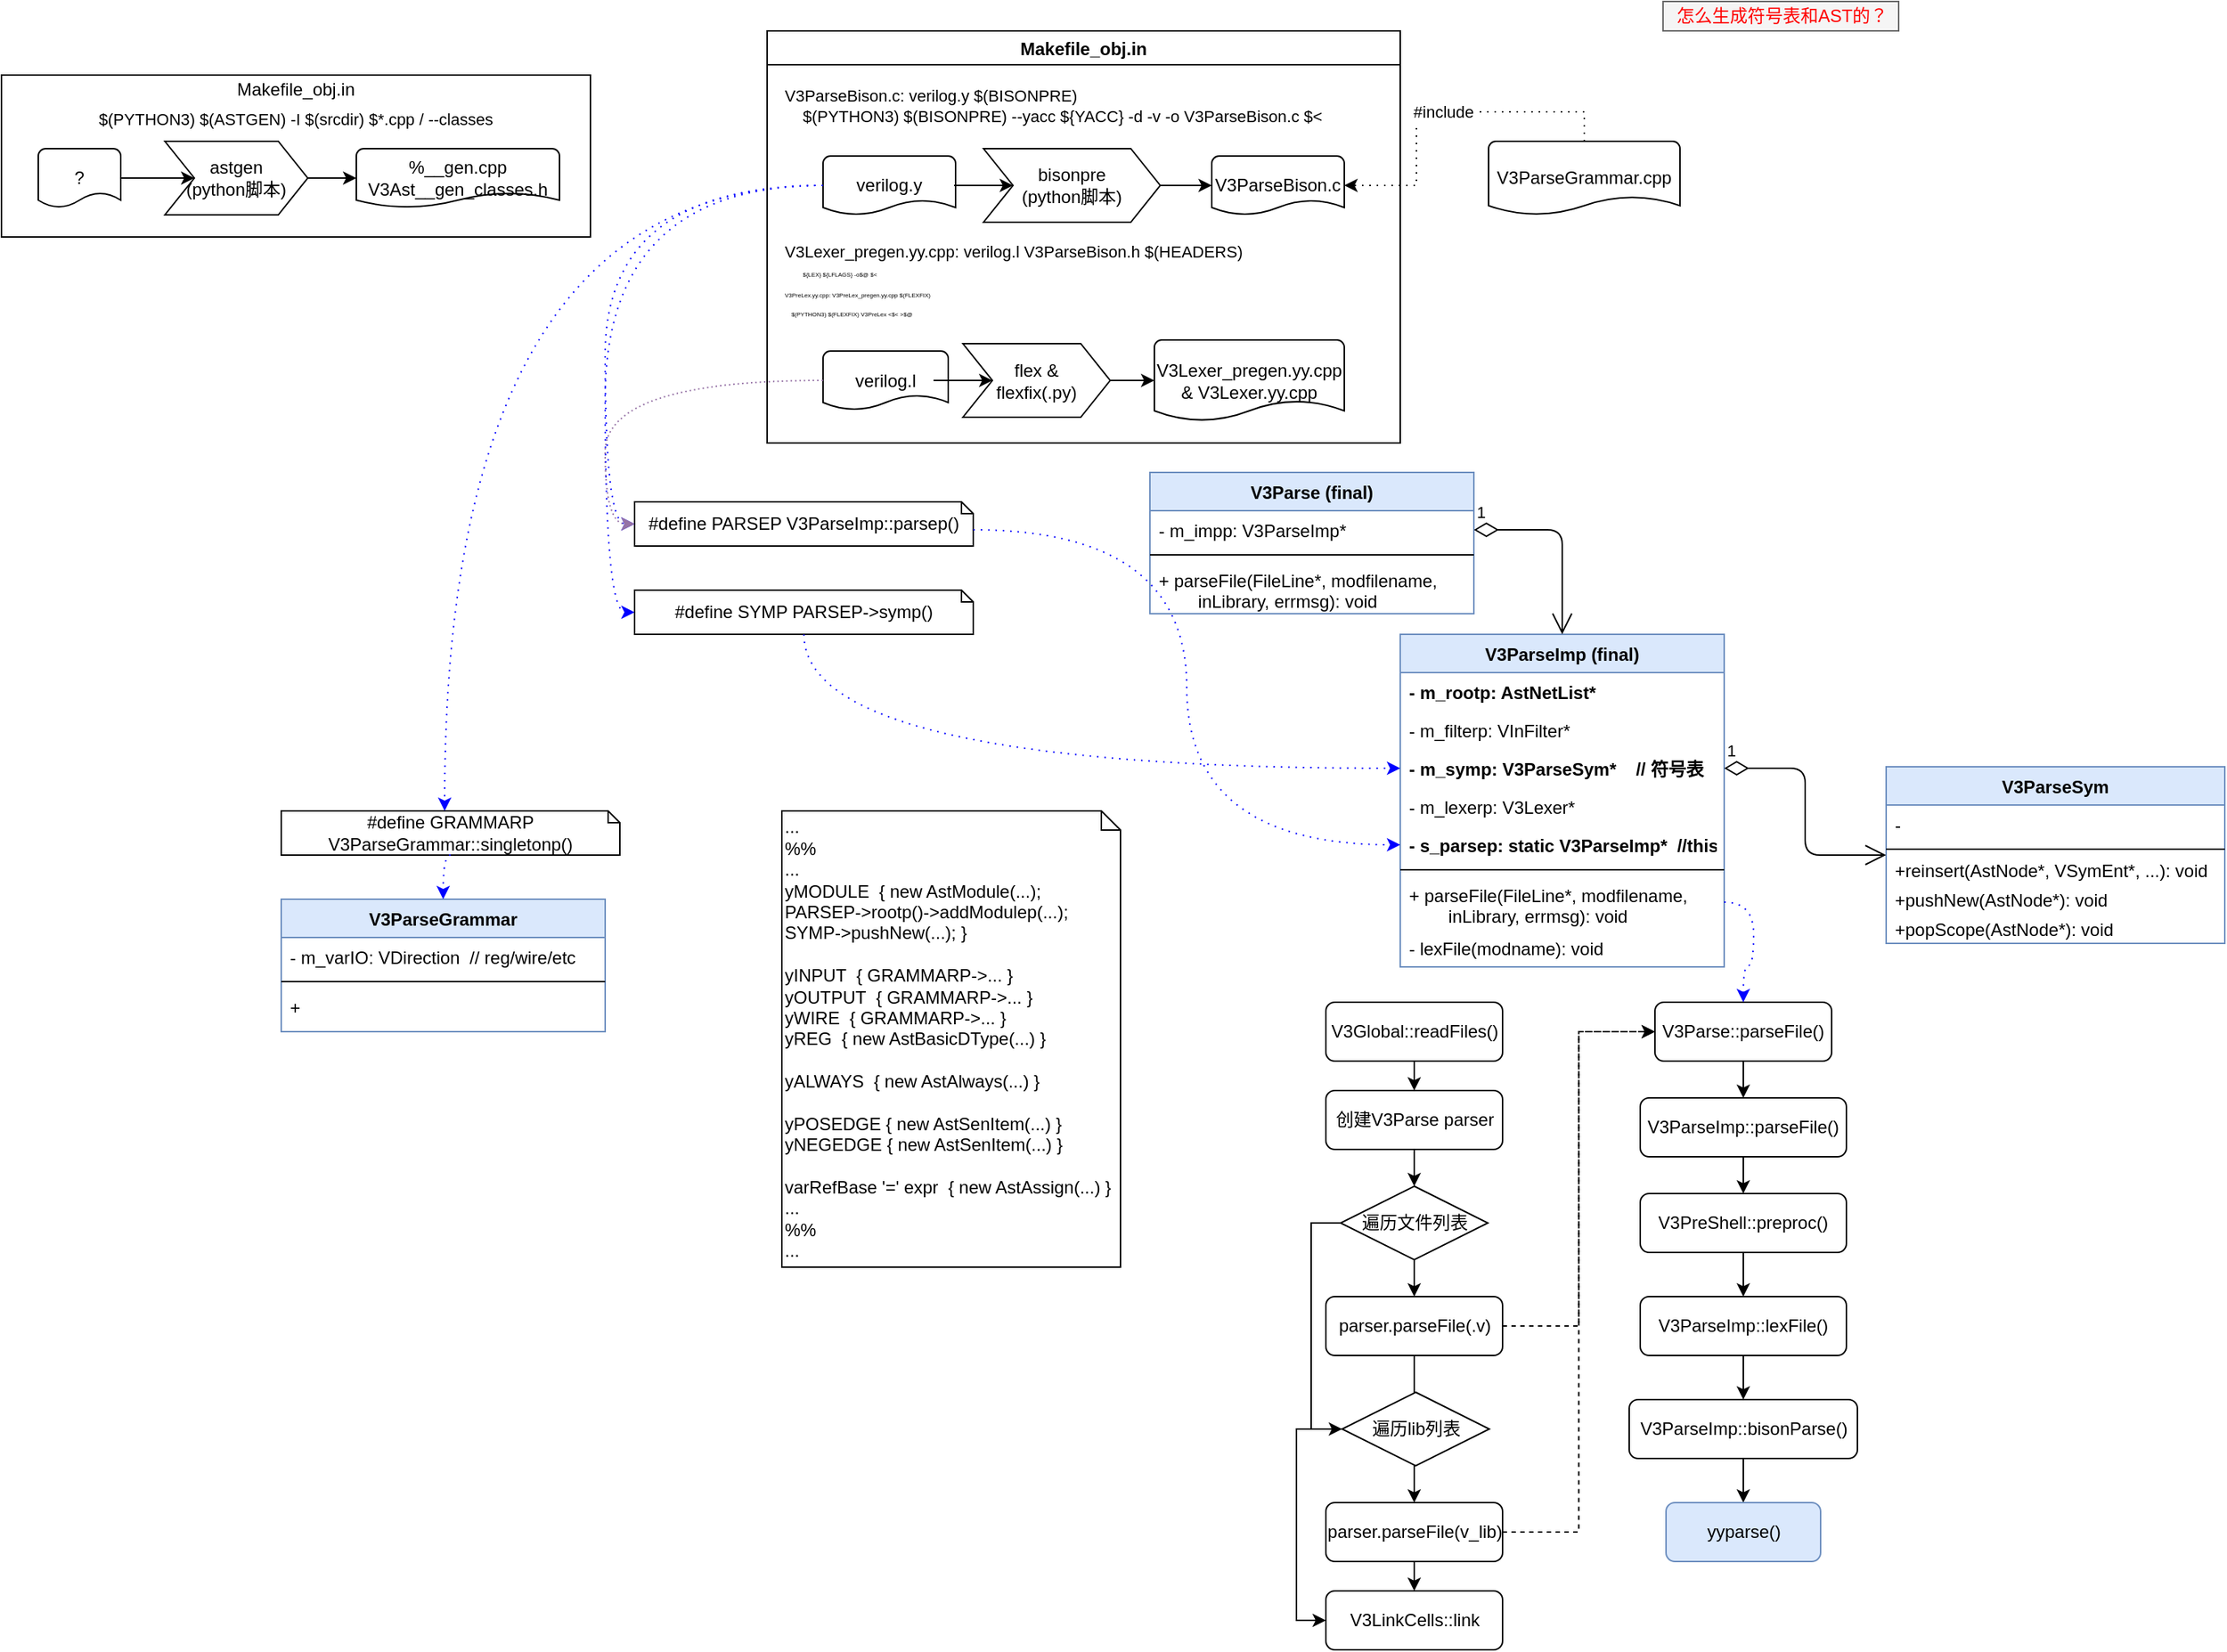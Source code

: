 <mxfile version="14.6.13" type="github">
  <diagram id="mlnZNj9UvRsB5_0IYkUG" name="第 1 页">
    <mxGraphModel dx="2635" dy="526" grid="1" gridSize="10" guides="1" tooltips="1" connect="1" arrows="1" fold="1" page="1" pageScale="1" pageWidth="827" pageHeight="1169" math="0" shadow="0">
      <root>
        <mxCell id="0" />
        <mxCell id="1" parent="0" />
        <mxCell id="E3upAqpC8sBwu24lGrVW-2" style="edgeStyle=orthogonalEdgeStyle;rounded=0;jumpSize=6;orthogonalLoop=1;jettySize=auto;html=1;exitX=0.5;exitY=1;exitDx=0;exitDy=0;entryX=0.5;entryY=0;entryDx=0;entryDy=0;strokeWidth=1;" edge="1" parent="1" source="E3upAqpC8sBwu24lGrVW-3" target="E3upAqpC8sBwu24lGrVW-5">
          <mxGeometry relative="1" as="geometry" />
        </mxCell>
        <mxCell id="E3upAqpC8sBwu24lGrVW-3" value="V3Global::readFiles()" style="rounded=1;whiteSpace=wrap;html=1;fontSize=12;glass=0;strokeWidth=1;shadow=0;" vertex="1" parent="1">
          <mxGeometry x="-420.5" y="690" width="120" height="40" as="geometry" />
        </mxCell>
        <mxCell id="E3upAqpC8sBwu24lGrVW-4" style="edgeStyle=orthogonalEdgeStyle;rounded=0;jumpSize=6;orthogonalLoop=1;jettySize=auto;html=1;exitX=0.5;exitY=1;exitDx=0;exitDy=0;entryX=0.5;entryY=0;entryDx=0;entryDy=0;strokeWidth=1;exitPerimeter=0;" edge="1" parent="1" source="E3upAqpC8sBwu24lGrVW-51" target="E3upAqpC8sBwu24lGrVW-7">
          <mxGeometry relative="1" as="geometry" />
        </mxCell>
        <mxCell id="E3upAqpC8sBwu24lGrVW-52" style="edgeStyle=orthogonalEdgeStyle;rounded=0;orthogonalLoop=1;jettySize=auto;html=1;entryX=0.5;entryY=0;entryDx=0;entryDy=0;entryPerimeter=0;" edge="1" parent="1" source="E3upAqpC8sBwu24lGrVW-5" target="E3upAqpC8sBwu24lGrVW-51">
          <mxGeometry relative="1" as="geometry" />
        </mxCell>
        <mxCell id="E3upAqpC8sBwu24lGrVW-5" value="创建V3Parse parser" style="rounded=1;whiteSpace=wrap;html=1;fontSize=12;glass=0;strokeWidth=1;shadow=0;" vertex="1" parent="1">
          <mxGeometry x="-420.5" y="750" width="120" height="40" as="geometry" />
        </mxCell>
        <mxCell id="E3upAqpC8sBwu24lGrVW-6" style="edgeStyle=orthogonalEdgeStyle;rounded=0;jumpSize=6;orthogonalLoop=1;jettySize=auto;html=1;exitX=0.5;exitY=1;exitDx=0;exitDy=0;entryX=0.5;entryY=0;entryDx=0;entryDy=0;strokeWidth=1;" edge="1" parent="1" source="E3upAqpC8sBwu24lGrVW-7" target="E3upAqpC8sBwu24lGrVW-9">
          <mxGeometry relative="1" as="geometry" />
        </mxCell>
        <mxCell id="E3upAqpC8sBwu24lGrVW-7" value="parser.parseFile(.v)" style="rounded=1;whiteSpace=wrap;html=1;fontSize=12;glass=0;strokeWidth=1;shadow=0;" vertex="1" parent="1">
          <mxGeometry x="-420.5" y="890" width="120" height="40" as="geometry" />
        </mxCell>
        <mxCell id="E3upAqpC8sBwu24lGrVW-8" style="edgeStyle=orthogonalEdgeStyle;rounded=0;jumpSize=6;orthogonalLoop=1;jettySize=auto;html=1;exitX=0.5;exitY=1;exitDx=0;exitDy=0;entryX=0.5;entryY=0;entryDx=0;entryDy=0;strokeWidth=1;" edge="1" parent="1" source="E3upAqpC8sBwu24lGrVW-9" target="E3upAqpC8sBwu24lGrVW-10">
          <mxGeometry relative="1" as="geometry" />
        </mxCell>
        <mxCell id="E3upAqpC8sBwu24lGrVW-9" value="parser.parseFile(v_lib)" style="rounded=1;whiteSpace=wrap;html=1;fontSize=12;glass=0;strokeWidth=1;shadow=0;" vertex="1" parent="1">
          <mxGeometry x="-420.5" y="1030" width="120" height="40" as="geometry" />
        </mxCell>
        <mxCell id="E3upAqpC8sBwu24lGrVW-10" value="V3LinkCells::link" style="rounded=1;whiteSpace=wrap;html=1;fontSize=12;glass=0;strokeWidth=1;shadow=0;" vertex="1" parent="1">
          <mxGeometry x="-420.5" y="1090" width="120" height="40" as="geometry" />
        </mxCell>
        <mxCell id="E3upAqpC8sBwu24lGrVW-11" style="edgeStyle=orthogonalEdgeStyle;rounded=0;jumpSize=6;orthogonalLoop=1;jettySize=auto;html=1;exitX=0.5;exitY=1;exitDx=0;exitDy=0;entryX=0.5;entryY=0;entryDx=0;entryDy=0;strokeWidth=1;" edge="1" parent="1" source="E3upAqpC8sBwu24lGrVW-12" target="E3upAqpC8sBwu24lGrVW-14">
          <mxGeometry relative="1" as="geometry" />
        </mxCell>
        <mxCell id="E3upAqpC8sBwu24lGrVW-12" value="V3Parse::parseFile()" style="rounded=1;whiteSpace=wrap;html=1;fontSize=12;glass=0;strokeWidth=1;shadow=0;" vertex="1" parent="1">
          <mxGeometry x="-197" y="690" width="120" height="40" as="geometry" />
        </mxCell>
        <mxCell id="E3upAqpC8sBwu24lGrVW-13" style="edgeStyle=orthogonalEdgeStyle;rounded=0;jumpSize=6;orthogonalLoop=1;jettySize=auto;html=1;exitX=0.5;exitY=1;exitDx=0;exitDy=0;entryX=0.5;entryY=0;entryDx=0;entryDy=0;strokeWidth=1;" edge="1" parent="1" source="E3upAqpC8sBwu24lGrVW-14" target="E3upAqpC8sBwu24lGrVW-18">
          <mxGeometry relative="1" as="geometry" />
        </mxCell>
        <mxCell id="E3upAqpC8sBwu24lGrVW-14" value="V3ParseImp::parseFile()" style="rounded=1;whiteSpace=wrap;html=1;fontSize=12;glass=0;strokeWidth=1;shadow=0;" vertex="1" parent="1">
          <mxGeometry x="-207" y="755" width="140" height="40" as="geometry" />
        </mxCell>
        <mxCell id="E3upAqpC8sBwu24lGrVW-15" style="edgeStyle=orthogonalEdgeStyle;rounded=0;orthogonalLoop=1;jettySize=auto;html=1;exitX=1;exitY=0.5;exitDx=0;exitDy=0;entryX=0;entryY=0.5;entryDx=0;entryDy=0;dashed=1;strokeWidth=1;jumpSize=6;" edge="1" parent="1" source="E3upAqpC8sBwu24lGrVW-7" target="E3upAqpC8sBwu24lGrVW-12">
          <mxGeometry relative="1" as="geometry">
            <mxPoint x="1.5" y="1360" as="sourcePoint" />
            <mxPoint x="16.5" y="1705" as="targetPoint" />
          </mxGeometry>
        </mxCell>
        <mxCell id="E3upAqpC8sBwu24lGrVW-16" style="edgeStyle=orthogonalEdgeStyle;rounded=0;orthogonalLoop=1;jettySize=auto;html=1;exitX=1;exitY=0.5;exitDx=0;exitDy=0;entryX=0;entryY=0.5;entryDx=0;entryDy=0;dashed=1;strokeWidth=1;jumpSize=6;" edge="1" parent="1" source="E3upAqpC8sBwu24lGrVW-9" target="E3upAqpC8sBwu24lGrVW-12">
          <mxGeometry relative="1" as="geometry">
            <mxPoint x="121.5" y="1425" as="sourcePoint" />
            <mxPoint x="121.5" y="1665" as="targetPoint" />
          </mxGeometry>
        </mxCell>
        <mxCell id="E3upAqpC8sBwu24lGrVW-17" style="edgeStyle=orthogonalEdgeStyle;rounded=0;jumpSize=6;orthogonalLoop=1;jettySize=auto;html=1;exitX=0.5;exitY=1;exitDx=0;exitDy=0;entryX=0.5;entryY=0;entryDx=0;entryDy=0;strokeWidth=1;" edge="1" parent="1" source="E3upAqpC8sBwu24lGrVW-18" target="E3upAqpC8sBwu24lGrVW-20">
          <mxGeometry relative="1" as="geometry" />
        </mxCell>
        <mxCell id="E3upAqpC8sBwu24lGrVW-18" value="V3PreShell::preproc()" style="rounded=1;whiteSpace=wrap;html=1;fontSize=12;glass=0;strokeWidth=1;shadow=0;" vertex="1" parent="1">
          <mxGeometry x="-207" y="820" width="140" height="40" as="geometry" />
        </mxCell>
        <mxCell id="E3upAqpC8sBwu24lGrVW-19" style="edgeStyle=orthogonalEdgeStyle;rounded=0;jumpSize=6;orthogonalLoop=1;jettySize=auto;html=1;exitX=0.5;exitY=1;exitDx=0;exitDy=0;entryX=0.5;entryY=0;entryDx=0;entryDy=0;strokeWidth=1;" edge="1" parent="1" source="E3upAqpC8sBwu24lGrVW-20" target="E3upAqpC8sBwu24lGrVW-22">
          <mxGeometry relative="1" as="geometry" />
        </mxCell>
        <mxCell id="E3upAqpC8sBwu24lGrVW-20" value="V3ParseImp::lexFile()" style="rounded=1;whiteSpace=wrap;html=1;fontSize=12;glass=0;strokeWidth=1;shadow=0;" vertex="1" parent="1">
          <mxGeometry x="-207" y="890" width="140" height="40" as="geometry" />
        </mxCell>
        <mxCell id="E3upAqpC8sBwu24lGrVW-21" style="edgeStyle=orthogonalEdgeStyle;rounded=0;jumpSize=6;orthogonalLoop=1;jettySize=auto;html=1;exitX=0.5;exitY=1;exitDx=0;exitDy=0;entryX=0.5;entryY=0;entryDx=0;entryDy=0;strokeWidth=1;" edge="1" parent="1" source="E3upAqpC8sBwu24lGrVW-22" target="E3upAqpC8sBwu24lGrVW-23">
          <mxGeometry relative="1" as="geometry" />
        </mxCell>
        <mxCell id="E3upAqpC8sBwu24lGrVW-22" value="V3ParseImp::bisonParse()" style="rounded=1;whiteSpace=wrap;html=1;fontSize=12;glass=0;strokeWidth=1;shadow=0;" vertex="1" parent="1">
          <mxGeometry x="-214.5" y="960" width="155" height="40" as="geometry" />
        </mxCell>
        <mxCell id="E3upAqpC8sBwu24lGrVW-23" value="yyparse()" style="rounded=1;whiteSpace=wrap;html=1;fontSize=12;glass=0;strokeWidth=1;shadow=0;fillColor=#dae8fc;strokeColor=#6c8ebf;" vertex="1" parent="1">
          <mxGeometry x="-189.5" y="1030" width="105" height="40" as="geometry" />
        </mxCell>
        <mxCell id="E3upAqpC8sBwu24lGrVW-29" value="#include" style="edgeStyle=orthogonalEdgeStyle;rounded=0;jumpSize=6;orthogonalLoop=1;jettySize=auto;html=1;strokeWidth=1;exitX=0.5;exitY=0;exitDx=0;exitDy=0;exitPerimeter=0;dashed=1;dashPattern=1 4;" edge="1" parent="1" source="E3upAqpC8sBwu24lGrVW-31" target="E3upAqpC8sBwu24lGrVW-30">
          <mxGeometry relative="1" as="geometry">
            <mxPoint x="471" y="840" as="sourcePoint" />
          </mxGeometry>
        </mxCell>
        <mxCell id="E3upAqpC8sBwu24lGrVW-31" value="V3ParseGrammar.cpp" style="strokeWidth=1;html=1;shape=mxgraph.flowchart.document2;whiteSpace=wrap;size=0.25;" vertex="1" parent="1">
          <mxGeometry x="-310" y="105" width="130" height="50" as="geometry" />
        </mxCell>
        <mxCell id="E3upAqpC8sBwu24lGrVW-33" value="怎么生成符号表和AST的？" style="text;html=1;align=center;verticalAlign=middle;resizable=0;points=[];autosize=1;strokeColor=#666666;fillColor=#f5f5f5;fontColor=#FF0000;" vertex="1" parent="1">
          <mxGeometry x="-191.5" y="10" width="160" height="20" as="geometry" />
        </mxCell>
        <mxCell id="E3upAqpC8sBwu24lGrVW-43" value="" style="rounded=0;whiteSpace=wrap;html=1;strokeWidth=1;" vertex="1" parent="1">
          <mxGeometry x="-1320" y="60" width="400" height="110" as="geometry" />
        </mxCell>
        <mxCell id="E3upAqpC8sBwu24lGrVW-44" value="" style="edgeStyle=orthogonalEdgeStyle;rounded=0;jumpSize=6;orthogonalLoop=1;jettySize=auto;html=1;strokeWidth=1;" edge="1" parent="1" source="E3upAqpC8sBwu24lGrVW-45" target="E3upAqpC8sBwu24lGrVW-48">
          <mxGeometry relative="1" as="geometry" />
        </mxCell>
        <mxCell id="E3upAqpC8sBwu24lGrVW-45" value="?" style="strokeWidth=1;html=1;shape=mxgraph.flowchart.document2;whiteSpace=wrap;size=0.25;" vertex="1" parent="1">
          <mxGeometry x="-1295" y="110" width="56" height="40" as="geometry" />
        </mxCell>
        <mxCell id="E3upAqpC8sBwu24lGrVW-46" value="Makefile_obj.in" style="text;html=1;strokeColor=none;fillColor=none;align=center;verticalAlign=middle;whiteSpace=wrap;rounded=0;" vertex="1" parent="1">
          <mxGeometry x="-1165" y="60" width="90" height="20" as="geometry" />
        </mxCell>
        <mxCell id="E3upAqpC8sBwu24lGrVW-47" value="" style="edgeStyle=orthogonalEdgeStyle;rounded=0;jumpSize=6;orthogonalLoop=1;jettySize=auto;html=1;strokeWidth=1;" edge="1" parent="1" source="E3upAqpC8sBwu24lGrVW-48" target="E3upAqpC8sBwu24lGrVW-49">
          <mxGeometry relative="1" as="geometry" />
        </mxCell>
        <mxCell id="E3upAqpC8sBwu24lGrVW-48" value="&lt;span&gt;astgen&lt;/span&gt;&lt;br&gt;&lt;span&gt;(python脚本)&lt;/span&gt;" style="shape=step;perimeter=stepPerimeter;whiteSpace=wrap;html=1;fixedSize=1;strokeWidth=1;" vertex="1" parent="1">
          <mxGeometry x="-1209" y="105" width="97" height="50" as="geometry" />
        </mxCell>
        <mxCell id="E3upAqpC8sBwu24lGrVW-49" value="%__gen.cpp&lt;br&gt;V3Ast__gen_classes.h" style="strokeWidth=1;html=1;shape=mxgraph.flowchart.document2;whiteSpace=wrap;size=0.25;" vertex="1" parent="1">
          <mxGeometry x="-1079" y="110" width="138" height="40" as="geometry" />
        </mxCell>
        <mxCell id="E3upAqpC8sBwu24lGrVW-50" value="&lt;font style=&quot;font-size: 11px&quot;&gt;$(PYTHON3) $(ASTGEN) -I $(srcdir) $*.cpp / --classes&lt;/font&gt;" style="text;whiteSpace=wrap;html=1;fontSize=4;verticalAlign=middle;align=center;" vertex="1" parent="1">
          <mxGeometry x="-1317" y="80" width="394" height="20" as="geometry" />
        </mxCell>
        <mxCell id="E3upAqpC8sBwu24lGrVW-53" style="edgeStyle=orthogonalEdgeStyle;rounded=0;orthogonalLoop=1;jettySize=auto;html=1;exitX=0;exitY=0.5;exitDx=0;exitDy=0;exitPerimeter=0;entryX=0;entryY=0.5;entryDx=0;entryDy=0;startArrow=none;" edge="1" parent="1" source="E3upAqpC8sBwu24lGrVW-54" target="E3upAqpC8sBwu24lGrVW-10">
          <mxGeometry relative="1" as="geometry" />
        </mxCell>
        <mxCell id="E3upAqpC8sBwu24lGrVW-56" style="edgeStyle=orthogonalEdgeStyle;rounded=0;orthogonalLoop=1;jettySize=auto;html=1;entryX=0;entryY=0.5;entryDx=0;entryDy=0;entryPerimeter=0;exitX=0;exitY=0.5;exitDx=0;exitDy=0;exitPerimeter=0;" edge="1" parent="1" source="E3upAqpC8sBwu24lGrVW-51" target="E3upAqpC8sBwu24lGrVW-54">
          <mxGeometry relative="1" as="geometry" />
        </mxCell>
        <mxCell id="E3upAqpC8sBwu24lGrVW-51" value="遍历文件列表" style="strokeWidth=1;html=1;shape=mxgraph.flowchart.decision;whiteSpace=wrap;" vertex="1" parent="1">
          <mxGeometry x="-410.5" y="815" width="100" height="50" as="geometry" />
        </mxCell>
        <mxCell id="E3upAqpC8sBwu24lGrVW-54" value="遍历lib列表" style="strokeWidth=1;html=1;shape=mxgraph.flowchart.decision;whiteSpace=wrap;" vertex="1" parent="1">
          <mxGeometry x="-409.5" y="955" width="100" height="50" as="geometry" />
        </mxCell>
        <mxCell id="E3upAqpC8sBwu24lGrVW-57" value="V3ParseImp (final)" style="swimlane;fontStyle=1;align=center;verticalAlign=top;childLayout=stackLayout;horizontal=1;startSize=26;horizontalStack=0;resizeParent=1;resizeParentMax=0;resizeLast=0;collapsible=1;marginBottom=0;fillColor=#dae8fc;strokeColor=#6c8ebf;" vertex="1" parent="1">
          <mxGeometry x="-370" y="440" width="220" height="226" as="geometry">
            <mxRectangle x="-276.5" y="404" width="140" height="26" as="alternateBounds" />
          </mxGeometry>
        </mxCell>
        <mxCell id="E3upAqpC8sBwu24lGrVW-58" value="- m_rootp: AstNetList*" style="text;strokeColor=none;fillColor=none;align=left;verticalAlign=middle;spacingLeft=4;spacingRight=4;overflow=hidden;rotatable=0;points=[[0,0.5],[1,0.5]];portConstraint=eastwest;fontStyle=1" vertex="1" parent="E3upAqpC8sBwu24lGrVW-57">
          <mxGeometry y="26" width="220" height="26" as="geometry" />
        </mxCell>
        <mxCell id="E3upAqpC8sBwu24lGrVW-65" value="- m_filterp: VInFilter*" style="text;strokeColor=none;fillColor=none;align=left;verticalAlign=middle;spacingLeft=4;spacingRight=4;overflow=hidden;rotatable=0;points=[[0,0.5],[1,0.5]];portConstraint=eastwest;" vertex="1" parent="E3upAqpC8sBwu24lGrVW-57">
          <mxGeometry y="52" width="220" height="26" as="geometry" />
        </mxCell>
        <mxCell id="E3upAqpC8sBwu24lGrVW-64" value="- m_symp: V3ParseSym*    // 符号表" style="text;strokeColor=none;fillColor=none;align=left;verticalAlign=top;spacingLeft=4;spacingRight=4;overflow=hidden;rotatable=0;points=[[0,0.5],[1,0.5]];portConstraint=eastwest;fontStyle=1" vertex="1" parent="E3upAqpC8sBwu24lGrVW-57">
          <mxGeometry y="78" width="220" height="26" as="geometry" />
        </mxCell>
        <mxCell id="E3upAqpC8sBwu24lGrVW-59" value="- m_lexerp: V3Lexer*" style="text;strokeColor=none;fillColor=none;align=left;verticalAlign=middle;spacingLeft=4;spacingRight=4;overflow=hidden;rotatable=0;points=[[0,0.5],[1,0.5]];portConstraint=eastwest;" vertex="1" parent="E3upAqpC8sBwu24lGrVW-57">
          <mxGeometry y="104" width="220" height="26" as="geometry" />
        </mxCell>
        <mxCell id="E3upAqpC8sBwu24lGrVW-66" value="- s_parsep: static V3ParseImp*  //this" style="text;strokeColor=none;fillColor=none;align=left;verticalAlign=middle;spacingLeft=4;spacingRight=4;overflow=hidden;rotatable=0;points=[[0,0.5],[1,0.5]];portConstraint=eastwest;fontStyle=1" vertex="1" parent="E3upAqpC8sBwu24lGrVW-57">
          <mxGeometry y="130" width="220" height="26" as="geometry" />
        </mxCell>
        <mxCell id="E3upAqpC8sBwu24lGrVW-60" value="" style="line;strokeWidth=1;fillColor=none;align=left;verticalAlign=middle;spacingTop=-1;spacingLeft=3;spacingRight=3;rotatable=0;labelPosition=right;points=[];portConstraint=eastwest;" vertex="1" parent="E3upAqpC8sBwu24lGrVW-57">
          <mxGeometry y="156" width="220" height="8" as="geometry" />
        </mxCell>
        <mxCell id="E3upAqpC8sBwu24lGrVW-61" value="+ parseFile(FileLine*, modfilename, &#xa;        inLibrary, errmsg): void" style="text;strokeColor=none;fillColor=none;align=left;verticalAlign=top;spacingLeft=4;spacingRight=4;overflow=hidden;rotatable=0;points=[[0,0.5],[1,0.5]];portConstraint=eastwest;" vertex="1" parent="E3upAqpC8sBwu24lGrVW-57">
          <mxGeometry y="164" width="220" height="36" as="geometry" />
        </mxCell>
        <mxCell id="E3upAqpC8sBwu24lGrVW-67" value="- lexFile(modname): void" style="text;strokeColor=none;fillColor=none;align=left;verticalAlign=top;spacingLeft=4;spacingRight=4;overflow=hidden;rotatable=0;points=[[0,0.5],[1,0.5]];portConstraint=eastwest;" vertex="1" parent="E3upAqpC8sBwu24lGrVW-57">
          <mxGeometry y="200" width="220" height="26" as="geometry" />
        </mxCell>
        <mxCell id="E3upAqpC8sBwu24lGrVW-68" value="V3Parse (final)" style="swimlane;fontStyle=1;align=center;verticalAlign=top;childLayout=stackLayout;horizontal=1;startSize=26;horizontalStack=0;resizeParent=1;resizeParentMax=0;resizeLast=0;collapsible=1;marginBottom=0;fillColor=#dae8fc;strokeColor=#6c8ebf;" vertex="1" parent="1">
          <mxGeometry x="-540" y="330" width="220" height="96" as="geometry">
            <mxRectangle x="-530" y="330" width="120" height="26" as="alternateBounds" />
          </mxGeometry>
        </mxCell>
        <mxCell id="E3upAqpC8sBwu24lGrVW-69" value="- m_impp: V3ParseImp*" style="text;strokeColor=none;fillColor=none;align=left;verticalAlign=top;spacingLeft=4;spacingRight=4;overflow=hidden;rotatable=0;points=[[0,0.5],[1,0.5]];portConstraint=eastwest;" vertex="1" parent="E3upAqpC8sBwu24lGrVW-68">
          <mxGeometry y="26" width="220" height="26" as="geometry" />
        </mxCell>
        <mxCell id="E3upAqpC8sBwu24lGrVW-74" value="" style="line;strokeWidth=1;fillColor=none;align=left;verticalAlign=middle;spacingTop=-1;spacingLeft=3;spacingRight=3;rotatable=0;labelPosition=right;points=[];portConstraint=eastwest;" vertex="1" parent="E3upAqpC8sBwu24lGrVW-68">
          <mxGeometry y="52" width="220" height="8" as="geometry" />
        </mxCell>
        <mxCell id="E3upAqpC8sBwu24lGrVW-75" value="+ parseFile(FileLine*, modfilename, &#xa;        inLibrary, errmsg): void" style="text;strokeColor=none;fillColor=none;align=left;verticalAlign=top;spacingLeft=4;spacingRight=4;overflow=hidden;rotatable=0;points=[[0,0.5],[1,0.5]];portConstraint=eastwest;" vertex="1" parent="E3upAqpC8sBwu24lGrVW-68">
          <mxGeometry y="60" width="220" height="36" as="geometry" />
        </mxCell>
        <mxCell id="E3upAqpC8sBwu24lGrVW-77" value="1" style="endArrow=open;html=1;endSize=12;startArrow=diamondThin;startSize=14;startFill=0;edgeStyle=orthogonalEdgeStyle;align=left;verticalAlign=bottom;exitX=1;exitY=0.5;exitDx=0;exitDy=0;" edge="1" parent="1" source="E3upAqpC8sBwu24lGrVW-69" target="E3upAqpC8sBwu24lGrVW-57">
          <mxGeometry x="-1" y="3" relative="1" as="geometry">
            <mxPoint x="550" y="164.059" as="sourcePoint" />
            <mxPoint x="630" y="200" as="targetPoint" />
          </mxGeometry>
        </mxCell>
        <mxCell id="E3upAqpC8sBwu24lGrVW-78" value="Makefile_obj.in" style="swimlane;strokeWidth=1;" vertex="1" parent="1">
          <mxGeometry x="-800" y="30" width="430" height="280" as="geometry" />
        </mxCell>
        <mxCell id="E3upAqpC8sBwu24lGrVW-34" value="&lt;font style=&quot;font-size: 11px&quot;&gt;V3ParseBison.c: verilog.y $(BISONPRE)&lt;br&gt;&amp;nbsp; &amp;nbsp; $(PYTHON3) $(BISONPRE) --yacc ${YACC} -d -v -o V3ParseBison.c $&amp;lt;&lt;/font&gt;" style="text;whiteSpace=wrap;html=1;fontSize=4;verticalAlign=middle;align=left;" vertex="1" parent="E3upAqpC8sBwu24lGrVW-78">
          <mxGeometry x="10" y="31" width="410" height="39" as="geometry" />
        </mxCell>
        <mxCell id="E3upAqpC8sBwu24lGrVW-25" value="verilog.y" style="strokeWidth=1;html=1;shape=mxgraph.flowchart.document2;whiteSpace=wrap;size=0.25;" vertex="1" parent="E3upAqpC8sBwu24lGrVW-78">
          <mxGeometry x="38" y="85" width="90" height="40" as="geometry" />
        </mxCell>
        <mxCell id="E3upAqpC8sBwu24lGrVW-28" value="&lt;span&gt;bisonpre&lt;/span&gt;&lt;br&gt;&lt;span&gt;(python脚本)&lt;/span&gt;" style="shape=step;perimeter=stepPerimeter;whiteSpace=wrap;html=1;fixedSize=1;strokeWidth=1;" vertex="1" parent="E3upAqpC8sBwu24lGrVW-78">
          <mxGeometry x="147" y="80" width="120" height="50" as="geometry" />
        </mxCell>
        <mxCell id="E3upAqpC8sBwu24lGrVW-24" value="" style="edgeStyle=orthogonalEdgeStyle;rounded=0;jumpSize=6;orthogonalLoop=1;jettySize=auto;html=1;strokeWidth=1;" edge="1" parent="E3upAqpC8sBwu24lGrVW-78" source="E3upAqpC8sBwu24lGrVW-25" target="E3upAqpC8sBwu24lGrVW-28">
          <mxGeometry relative="1" as="geometry" />
        </mxCell>
        <mxCell id="E3upAqpC8sBwu24lGrVW-30" value="V3ParseBison.c" style="strokeWidth=1;html=1;shape=mxgraph.flowchart.document2;whiteSpace=wrap;size=0.25;" vertex="1" parent="E3upAqpC8sBwu24lGrVW-78">
          <mxGeometry x="302" y="85" width="90" height="40" as="geometry" />
        </mxCell>
        <mxCell id="E3upAqpC8sBwu24lGrVW-27" value="" style="edgeStyle=orthogonalEdgeStyle;rounded=0;jumpSize=6;orthogonalLoop=1;jettySize=auto;html=1;strokeWidth=1;" edge="1" parent="E3upAqpC8sBwu24lGrVW-78" source="E3upAqpC8sBwu24lGrVW-28" target="E3upAqpC8sBwu24lGrVW-30">
          <mxGeometry relative="1" as="geometry" />
        </mxCell>
        <mxCell id="E3upAqpC8sBwu24lGrVW-83" value="&lt;font style=&quot;font-size: 11px&quot;&gt;V3Lexer_pregen.yy.cpp: verilog.l V3ParseBison.h $(HEADERS)&lt;br&gt;&amp;nbsp; &amp;nbsp;&amp;nbsp;&lt;span style=&quot;font-size: 4px ; text-align: center&quot;&gt;${LEX} ${LFLAGS} -o$@ $&amp;lt;&lt;br&gt;V3PreLex.yy.cpp: V3PreLex_pregen.yy.cpp $(FLEXFIX)&lt;br&gt;&amp;nbsp; &amp;nbsp; $(PYTHON3) $(FLEXFIX) V3PreLex &amp;lt;$&amp;lt; &amp;gt;$@&lt;br&gt;&lt;/span&gt;&lt;/font&gt;" style="text;whiteSpace=wrap;html=1;fontSize=4;verticalAlign=middle;align=left;" vertex="1" parent="E3upAqpC8sBwu24lGrVW-78">
          <mxGeometry x="10" y="140" width="410" height="60" as="geometry" />
        </mxCell>
        <mxCell id="E3upAqpC8sBwu24lGrVW-37" value="verilog.l" style="strokeWidth=1;html=1;shape=mxgraph.flowchart.document2;whiteSpace=wrap;size=0.25;" vertex="1" parent="E3upAqpC8sBwu24lGrVW-78">
          <mxGeometry x="38" y="217.5" width="85" height="40" as="geometry" />
        </mxCell>
        <mxCell id="E3upAqpC8sBwu24lGrVW-40" value="flex &amp;amp;&lt;br&gt;flexfix(.py)" style="shape=step;perimeter=stepPerimeter;whiteSpace=wrap;html=1;fixedSize=1;strokeWidth=1;" vertex="1" parent="E3upAqpC8sBwu24lGrVW-78">
          <mxGeometry x="133" y="212.5" width="100" height="50" as="geometry" />
        </mxCell>
        <mxCell id="E3upAqpC8sBwu24lGrVW-36" value="" style="edgeStyle=orthogonalEdgeStyle;rounded=0;jumpSize=6;orthogonalLoop=1;jettySize=auto;html=1;strokeWidth=1;" edge="1" parent="E3upAqpC8sBwu24lGrVW-78" source="E3upAqpC8sBwu24lGrVW-37" target="E3upAqpC8sBwu24lGrVW-40">
          <mxGeometry relative="1" as="geometry" />
        </mxCell>
        <mxCell id="E3upAqpC8sBwu24lGrVW-41" value="V3Lexer_pregen.yy.cpp&lt;br&gt;&amp;amp;&amp;nbsp;V3Lexer.yy.cpp" style="strokeWidth=1;html=1;shape=mxgraph.flowchart.document2;whiteSpace=wrap;size=0.25;" vertex="1" parent="E3upAqpC8sBwu24lGrVW-78">
          <mxGeometry x="263" y="210" width="129" height="55" as="geometry" />
        </mxCell>
        <mxCell id="E3upAqpC8sBwu24lGrVW-39" value="" style="edgeStyle=orthogonalEdgeStyle;rounded=0;jumpSize=6;orthogonalLoop=1;jettySize=auto;html=1;strokeWidth=1;" edge="1" parent="E3upAqpC8sBwu24lGrVW-78" source="E3upAqpC8sBwu24lGrVW-40" target="E3upAqpC8sBwu24lGrVW-41">
          <mxGeometry relative="1" as="geometry" />
        </mxCell>
        <mxCell id="E3upAqpC8sBwu24lGrVW-81" value="#define PARSEP V3ParseImp::parsep()" style="shape=note2;boundedLbl=1;whiteSpace=wrap;html=1;size=8;verticalAlign=middle;align=center;" vertex="1" parent="1">
          <mxGeometry x="-890" y="350" width="230" height="30" as="geometry" />
        </mxCell>
        <mxCell id="E3upAqpC8sBwu24lGrVW-84" style="edgeStyle=orthogonalEdgeStyle;rounded=0;orthogonalLoop=1;jettySize=auto;html=1;fontColor=#FF0000;curved=1;exitX=0;exitY=0.5;exitDx=0;exitDy=0;exitPerimeter=0;dashed=1;dashPattern=1 4;strokeColor=#0000FF;entryX=0;entryY=0.5;entryDx=0;entryDy=0;entryPerimeter=0;" edge="1" parent="1" source="E3upAqpC8sBwu24lGrVW-25" target="E3upAqpC8sBwu24lGrVW-81">
          <mxGeometry relative="1" as="geometry">
            <mxPoint x="-800" y="345" as="targetPoint" />
          </mxGeometry>
        </mxCell>
        <mxCell id="E3upAqpC8sBwu24lGrVW-85" style="edgeStyle=orthogonalEdgeStyle;rounded=0;orthogonalLoop=1;jettySize=auto;html=1;fontColor=#FF0000;curved=1;exitX=0;exitY=0.5;exitDx=0;exitDy=0;exitPerimeter=0;entryX=0;entryY=0.5;entryDx=0;entryDy=0;entryPerimeter=0;dashed=1;dashPattern=1 2;strokeColor=#9673a6;fillColor=#e1d5e7;" edge="1" parent="1" source="E3upAqpC8sBwu24lGrVW-37" target="E3upAqpC8sBwu24lGrVW-81">
          <mxGeometry relative="1" as="geometry">
            <mxPoint x="-752" y="145" as="sourcePoint" />
            <mxPoint x="-740" y="370" as="targetPoint" />
          </mxGeometry>
        </mxCell>
        <mxCell id="E3upAqpC8sBwu24lGrVW-86" style="edgeStyle=orthogonalEdgeStyle;rounded=0;orthogonalLoop=1;jettySize=auto;html=1;fontColor=#FF0000;curved=1;dashed=1;dashPattern=1 4;strokeColor=#0000FF;exitX=0;exitY=0;exitDx=230;exitDy=19;exitPerimeter=0;" edge="1" parent="1" source="E3upAqpC8sBwu24lGrVW-81" target="E3upAqpC8sBwu24lGrVW-66">
          <mxGeometry relative="1" as="geometry">
            <mxPoint x="-752" y="145" as="sourcePoint" />
            <mxPoint x="-730" y="360" as="targetPoint" />
          </mxGeometry>
        </mxCell>
        <mxCell id="E3upAqpC8sBwu24lGrVW-87" style="edgeStyle=orthogonalEdgeStyle;rounded=0;orthogonalLoop=1;jettySize=auto;html=1;fontColor=#FF0000;curved=1;dashed=1;dashPattern=1 4;strokeColor=#0000FF;entryX=0.5;entryY=0;entryDx=0;entryDy=0;" edge="1" parent="1" source="E3upAqpC8sBwu24lGrVW-61" target="E3upAqpC8sBwu24lGrVW-12">
          <mxGeometry relative="1" as="geometry">
            <mxPoint x="-670" y="380" as="sourcePoint" />
            <mxPoint x="-266.5" y="557.0" as="targetPoint" />
          </mxGeometry>
        </mxCell>
        <mxCell id="E3upAqpC8sBwu24lGrVW-88" value="...&lt;br&gt;%%&lt;br&gt;...&lt;br&gt;yMODULE&amp;nbsp; { new AstModule(...); PARSEP-&amp;gt;rootp()-&amp;gt;addModulep(...); SYMP-&amp;gt;pushNew(...); }&lt;br&gt;&lt;br&gt;yINPUT&amp;nbsp; { GRAMMARP-&amp;gt;... }&lt;br&gt;yOUTPUT&amp;nbsp; { GRAMMARP-&amp;gt;...&amp;nbsp;}&lt;br&gt;yWIRE&amp;nbsp; { GRAMMARP-&amp;gt;...&amp;nbsp;}&lt;br&gt;yREG&amp;nbsp; { new AstBasicDType(...) }&lt;br&gt;&lt;br&gt;yALWAYS&amp;nbsp; { new AstAlways(...) }&lt;br&gt;&lt;br&gt;yPOSEDGE { new AstSenItem(...) }&lt;br&gt;yNEGEDGE { new AstSenItem(...) }&lt;br&gt;&lt;br&gt;varRefBase &#39;=&#39; expr&amp;nbsp; { new AstAssign(...) }&lt;br&gt;...&lt;br&gt;%%&lt;br&gt;..." style="shape=note2;boundedLbl=1;whiteSpace=wrap;html=1;size=13;verticalAlign=middle;align=left;" vertex="1" parent="1">
          <mxGeometry x="-790" y="560" width="230" height="310" as="geometry" />
        </mxCell>
        <mxCell id="E3upAqpC8sBwu24lGrVW-89" value="#define SYMP PARSEP-&amp;gt;symp()" style="shape=note2;boundedLbl=1;whiteSpace=wrap;html=1;size=8;verticalAlign=middle;align=center;" vertex="1" parent="1">
          <mxGeometry x="-890" y="410" width="230" height="30" as="geometry" />
        </mxCell>
        <mxCell id="E3upAqpC8sBwu24lGrVW-90" style="edgeStyle=orthogonalEdgeStyle;rounded=0;orthogonalLoop=1;jettySize=auto;html=1;fontColor=#FF0000;curved=1;dashed=1;dashPattern=1 4;strokeColor=#0000FF;" edge="1" parent="1" source="E3upAqpC8sBwu24lGrVW-89" target="E3upAqpC8sBwu24lGrVW-64">
          <mxGeometry relative="1" as="geometry">
            <mxPoint x="-650.0" y="379" as="sourcePoint" />
            <mxPoint x="-360" y="593.0" as="targetPoint" />
          </mxGeometry>
        </mxCell>
        <mxCell id="E3upAqpC8sBwu24lGrVW-91" style="edgeStyle=orthogonalEdgeStyle;rounded=0;orthogonalLoop=1;jettySize=auto;html=1;fontColor=#FF0000;curved=1;exitX=0;exitY=0.5;exitDx=0;exitDy=0;exitPerimeter=0;dashed=1;dashPattern=1 4;strokeColor=#0000FF;entryX=0;entryY=0.5;entryDx=0;entryDy=0;entryPerimeter=0;" edge="1" parent="1" source="E3upAqpC8sBwu24lGrVW-25" target="E3upAqpC8sBwu24lGrVW-89">
          <mxGeometry relative="1" as="geometry">
            <mxPoint x="-752" y="145" as="sourcePoint" />
            <mxPoint x="-880" y="375.0" as="targetPoint" />
          </mxGeometry>
        </mxCell>
        <mxCell id="E3upAqpC8sBwu24lGrVW-92" value="V3ParseGrammar" style="swimlane;fontStyle=1;align=center;verticalAlign=top;childLayout=stackLayout;horizontal=1;startSize=26;horizontalStack=0;resizeParent=1;resizeParentMax=0;resizeLast=0;collapsible=1;marginBottom=0;fillColor=#dae8fc;strokeColor=#6c8ebf;" vertex="1" parent="1">
          <mxGeometry x="-1130" y="620" width="220" height="90" as="geometry">
            <mxRectangle x="-530" y="330" width="120" height="26" as="alternateBounds" />
          </mxGeometry>
        </mxCell>
        <mxCell id="E3upAqpC8sBwu24lGrVW-93" value="- m_varIO: VDirection  // reg/wire/etc" style="text;strokeColor=none;fillColor=none;align=left;verticalAlign=middle;spacingLeft=4;spacingRight=4;overflow=hidden;rotatable=0;points=[[0,0.5],[1,0.5]];portConstraint=eastwest;" vertex="1" parent="E3upAqpC8sBwu24lGrVW-92">
          <mxGeometry y="26" width="220" height="26" as="geometry" />
        </mxCell>
        <mxCell id="E3upAqpC8sBwu24lGrVW-94" value="" style="line;strokeWidth=1;fillColor=none;align=left;verticalAlign=middle;spacingTop=-1;spacingLeft=3;spacingRight=3;rotatable=0;labelPosition=right;points=[];portConstraint=eastwest;" vertex="1" parent="E3upAqpC8sBwu24lGrVW-92">
          <mxGeometry y="52" width="220" height="8" as="geometry" />
        </mxCell>
        <mxCell id="E3upAqpC8sBwu24lGrVW-95" value="+ " style="text;strokeColor=none;fillColor=none;align=left;verticalAlign=top;spacingLeft=4;spacingRight=4;overflow=hidden;rotatable=0;points=[[0,0.5],[1,0.5]];portConstraint=eastwest;" vertex="1" parent="E3upAqpC8sBwu24lGrVW-92">
          <mxGeometry y="60" width="220" height="30" as="geometry" />
        </mxCell>
        <mxCell id="E3upAqpC8sBwu24lGrVW-96" value="#define GRAMMARP V3ParseGrammar::singletonp()" style="shape=note2;boundedLbl=1;whiteSpace=wrap;html=1;size=8;verticalAlign=middle;align=center;" vertex="1" parent="1">
          <mxGeometry x="-1130" y="560" width="230" height="30" as="geometry" />
        </mxCell>
        <mxCell id="E3upAqpC8sBwu24lGrVW-97" style="edgeStyle=orthogonalEdgeStyle;rounded=0;orthogonalLoop=1;jettySize=auto;html=1;fontColor=#FF0000;curved=1;exitX=0;exitY=0.5;exitDx=0;exitDy=0;exitPerimeter=0;dashed=1;dashPattern=1 4;strokeColor=#0000FF;entryX=0;entryY=0;entryDx=111;entryDy=0;entryPerimeter=0;" edge="1" parent="1" source="E3upAqpC8sBwu24lGrVW-25" target="E3upAqpC8sBwu24lGrVW-96">
          <mxGeometry relative="1" as="geometry">
            <mxPoint x="-752" y="145" as="sourcePoint" />
            <mxPoint x="-880" y="435.0" as="targetPoint" />
          </mxGeometry>
        </mxCell>
        <mxCell id="E3upAqpC8sBwu24lGrVW-98" style="edgeStyle=orthogonalEdgeStyle;rounded=0;orthogonalLoop=1;jettySize=auto;html=1;fontColor=#FF0000;curved=1;dashed=1;dashPattern=1 4;strokeColor=#0000FF;exitX=0.5;exitY=1;exitDx=0;exitDy=0;exitPerimeter=0;entryX=0.5;entryY=0;entryDx=0;entryDy=0;" edge="1" parent="1" source="E3upAqpC8sBwu24lGrVW-96" target="E3upAqpC8sBwu24lGrVW-92">
          <mxGeometry relative="1" as="geometry">
            <mxPoint x="-650" y="379" as="sourcePoint" />
            <mxPoint x="-360" y="593.034" as="targetPoint" />
          </mxGeometry>
        </mxCell>
        <mxCell id="E3upAqpC8sBwu24lGrVW-99" value="V3ParseSym" style="swimlane;fontStyle=1;align=center;verticalAlign=top;childLayout=stackLayout;horizontal=1;startSize=26;horizontalStack=0;resizeParent=1;resizeParentMax=0;resizeLast=0;collapsible=1;marginBottom=0;fillColor=#dae8fc;strokeColor=#6c8ebf;" vertex="1" parent="1">
          <mxGeometry x="-40" y="530" width="230" height="120" as="geometry">
            <mxRectangle x="-530" y="330" width="120" height="26" as="alternateBounds" />
          </mxGeometry>
        </mxCell>
        <mxCell id="E3upAqpC8sBwu24lGrVW-100" value="- " style="text;strokeColor=none;fillColor=none;align=left;verticalAlign=middle;spacingLeft=4;spacingRight=4;overflow=hidden;rotatable=0;points=[[0,0.5],[1,0.5]];portConstraint=eastwest;" vertex="1" parent="E3upAqpC8sBwu24lGrVW-99">
          <mxGeometry y="26" width="230" height="26" as="geometry" />
        </mxCell>
        <mxCell id="E3upAqpC8sBwu24lGrVW-101" value="" style="line;strokeWidth=1;fillColor=none;align=left;verticalAlign=middle;spacingTop=-1;spacingLeft=3;spacingRight=3;rotatable=0;labelPosition=right;points=[];portConstraint=eastwest;" vertex="1" parent="E3upAqpC8sBwu24lGrVW-99">
          <mxGeometry y="52" width="230" height="8" as="geometry" />
        </mxCell>
        <mxCell id="E3upAqpC8sBwu24lGrVW-102" value="+reinsert(AstNode*, VSymEnt*, ...): void " style="text;strokeColor=none;fillColor=none;align=left;verticalAlign=middle;spacingLeft=4;spacingRight=4;overflow=hidden;rotatable=0;points=[[0,0.5],[1,0.5]];portConstraint=eastwest;" vertex="1" parent="E3upAqpC8sBwu24lGrVW-99">
          <mxGeometry y="60" width="230" height="20" as="geometry" />
        </mxCell>
        <mxCell id="E3upAqpC8sBwu24lGrVW-104" value="+pushNew(AstNode*): void " style="text;strokeColor=none;fillColor=none;align=left;verticalAlign=middle;spacingLeft=4;spacingRight=4;overflow=hidden;rotatable=0;points=[[0,0.5],[1,0.5]];portConstraint=eastwest;" vertex="1" parent="E3upAqpC8sBwu24lGrVW-99">
          <mxGeometry y="80" width="230" height="20" as="geometry" />
        </mxCell>
        <mxCell id="E3upAqpC8sBwu24lGrVW-103" value="+popScope(AstNode*): void " style="text;strokeColor=none;fillColor=none;align=left;verticalAlign=middle;spacingLeft=4;spacingRight=4;overflow=hidden;rotatable=0;points=[[0,0.5],[1,0.5]];portConstraint=eastwest;" vertex="1" parent="E3upAqpC8sBwu24lGrVW-99">
          <mxGeometry y="100" width="230" height="20" as="geometry" />
        </mxCell>
        <mxCell id="E3upAqpC8sBwu24lGrVW-105" value="1" style="endArrow=open;html=1;endSize=12;startArrow=diamondThin;startSize=14;startFill=0;edgeStyle=orthogonalEdgeStyle;align=left;verticalAlign=bottom;" edge="1" parent="1" source="E3upAqpC8sBwu24lGrVW-64" target="E3upAqpC8sBwu24lGrVW-99">
          <mxGeometry x="-1" y="3" relative="1" as="geometry">
            <mxPoint x="-310" y="379.0" as="sourcePoint" />
            <mxPoint x="-249.966" y="450.0" as="targetPoint" />
          </mxGeometry>
        </mxCell>
      </root>
    </mxGraphModel>
  </diagram>
</mxfile>
